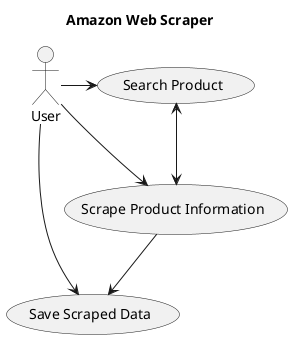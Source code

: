 @startuml
title Amazon Web Scraper

Actor User

User -> (Search Product)
User -> (Scrape Product Information)
User -> (Save Scraped Data)

(Search Product) <--> (Scrape Product Information)
(Scrape Product Information) --> (Save Scraped Data)

@enduml
